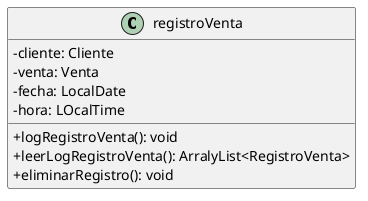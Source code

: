 @startuml RegistroVenta
!startsub RegistroVenta
skinparam ClassAttributeIconSize 0

class registroVenta{
    - cliente: Cliente
    - venta: Venta
    - fecha: LocalDate
    - hora: LOcalTime
    + logRegistroVenta(): void
    + leerLogRegistroVenta(): ArralyList<RegistroVenta>
    + eliminarRegistro(): void
}

!endsub
@enduml

